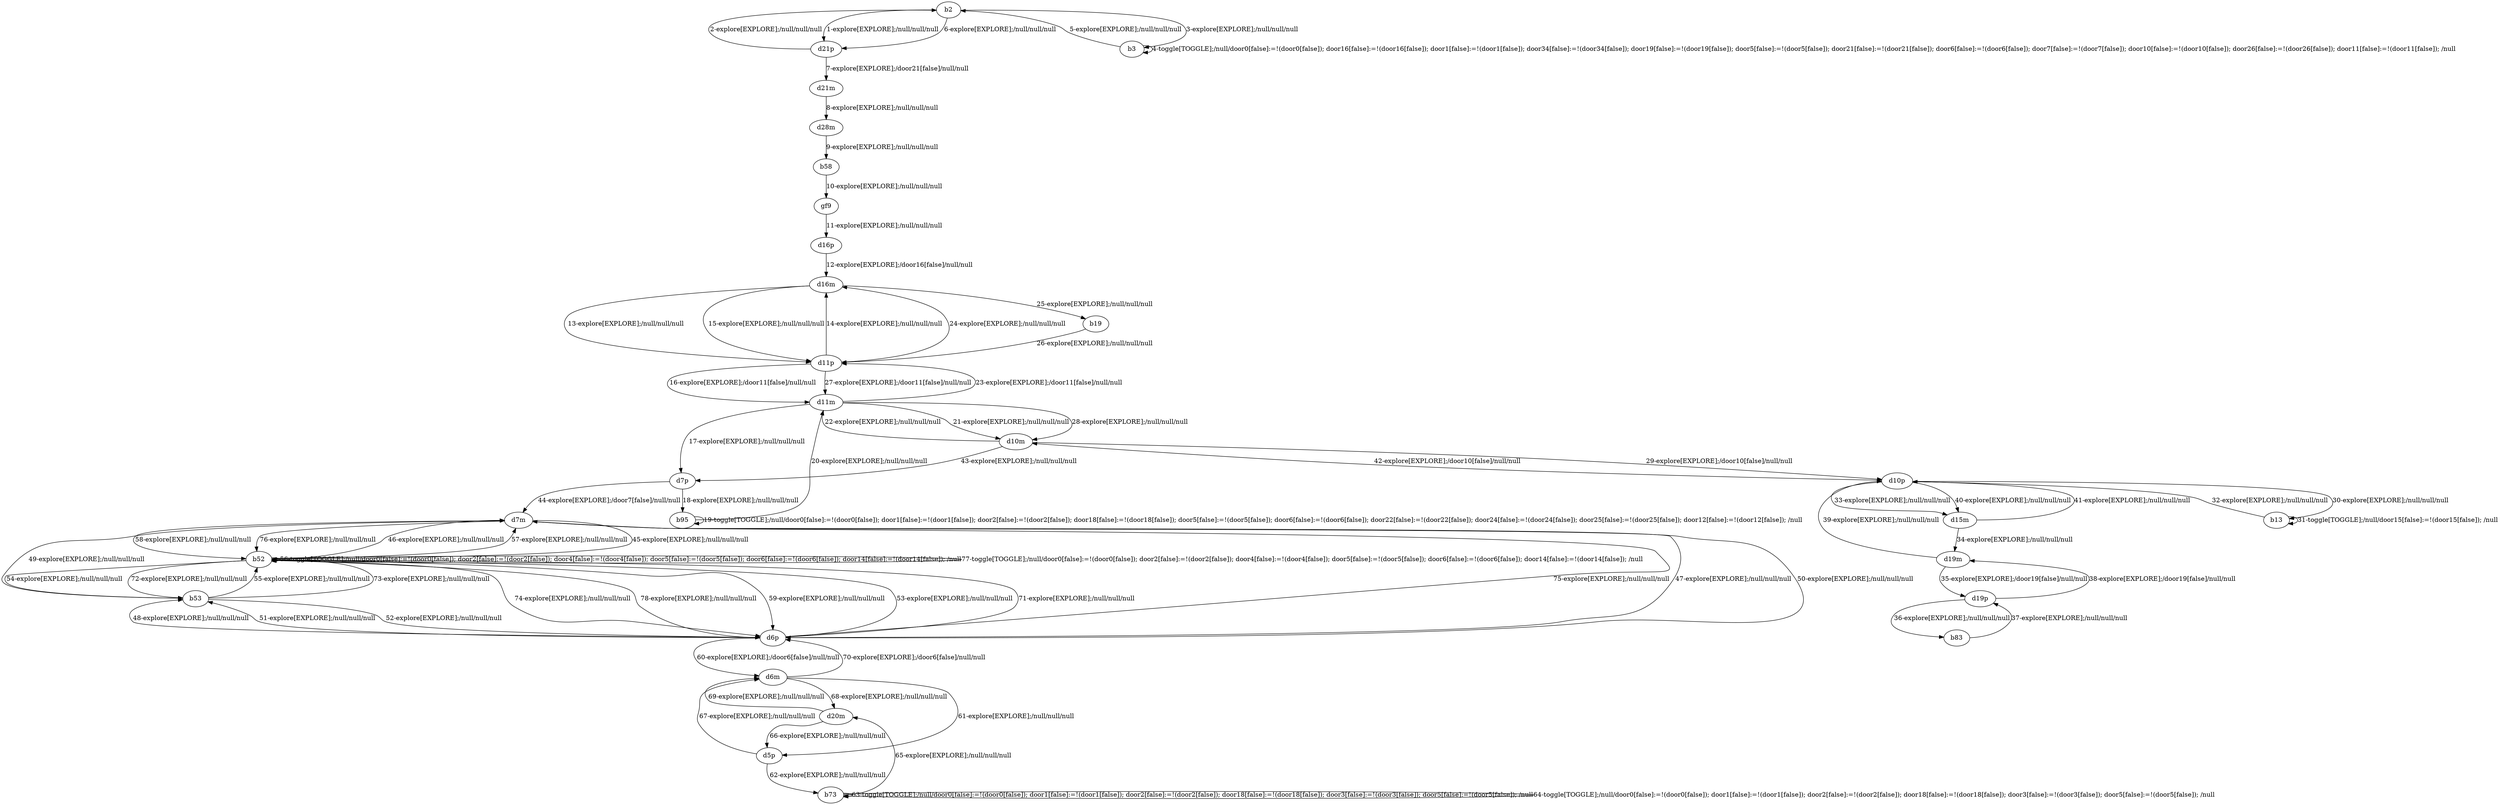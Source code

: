 # Total number of goals covered by this test: 2
# b73 --> d20m
# b83 --> d19p

digraph g {
"b2" -> "d21p" [label = "1-explore[EXPLORE];/null/null/null"];
"d21p" -> "b2" [label = "2-explore[EXPLORE];/null/null/null"];
"b2" -> "b3" [label = "3-explore[EXPLORE];/null/null/null"];
"b3" -> "b3" [label = "4-toggle[TOGGLE];/null/door0[false]:=!(door0[false]); door16[false]:=!(door16[false]); door1[false]:=!(door1[false]); door34[false]:=!(door34[false]); door19[false]:=!(door19[false]); door5[false]:=!(door5[false]); door21[false]:=!(door21[false]); door6[false]:=!(door6[false]); door7[false]:=!(door7[false]); door10[false]:=!(door10[false]); door26[false]:=!(door26[false]); door11[false]:=!(door11[false]); /null"];
"b3" -> "b2" [label = "5-explore[EXPLORE];/null/null/null"];
"b2" -> "d21p" [label = "6-explore[EXPLORE];/null/null/null"];
"d21p" -> "d21m" [label = "7-explore[EXPLORE];/door21[false]/null/null"];
"d21m" -> "d28m" [label = "8-explore[EXPLORE];/null/null/null"];
"d28m" -> "b58" [label = "9-explore[EXPLORE];/null/null/null"];
"b58" -> "gf9" [label = "10-explore[EXPLORE];/null/null/null"];
"gf9" -> "d16p" [label = "11-explore[EXPLORE];/null/null/null"];
"d16p" -> "d16m" [label = "12-explore[EXPLORE];/door16[false]/null/null"];
"d16m" -> "d11p" [label = "13-explore[EXPLORE];/null/null/null"];
"d11p" -> "d16m" [label = "14-explore[EXPLORE];/null/null/null"];
"d16m" -> "d11p" [label = "15-explore[EXPLORE];/null/null/null"];
"d11p" -> "d11m" [label = "16-explore[EXPLORE];/door11[false]/null/null"];
"d11m" -> "d7p" [label = "17-explore[EXPLORE];/null/null/null"];
"d7p" -> "b95" [label = "18-explore[EXPLORE];/null/null/null"];
"b95" -> "b95" [label = "19-toggle[TOGGLE];/null/door0[false]:=!(door0[false]); door1[false]:=!(door1[false]); door2[false]:=!(door2[false]); door18[false]:=!(door18[false]); door5[false]:=!(door5[false]); door6[false]:=!(door6[false]); door22[false]:=!(door22[false]); door24[false]:=!(door24[false]); door25[false]:=!(door25[false]); door12[false]:=!(door12[false]); /null"];
"b95" -> "d11m" [label = "20-explore[EXPLORE];/null/null/null"];
"d11m" -> "d10m" [label = "21-explore[EXPLORE];/null/null/null"];
"d10m" -> "d11m" [label = "22-explore[EXPLORE];/null/null/null"];
"d11m" -> "d11p" [label = "23-explore[EXPLORE];/door11[false]/null/null"];
"d11p" -> "d16m" [label = "24-explore[EXPLORE];/null/null/null"];
"d16m" -> "b19" [label = "25-explore[EXPLORE];/null/null/null"];
"b19" -> "d11p" [label = "26-explore[EXPLORE];/null/null/null"];
"d11p" -> "d11m" [label = "27-explore[EXPLORE];/door11[false]/null/null"];
"d11m" -> "d10m" [label = "28-explore[EXPLORE];/null/null/null"];
"d10m" -> "d10p" [label = "29-explore[EXPLORE];/door10[false]/null/null"];
"d10p" -> "b13" [label = "30-explore[EXPLORE];/null/null/null"];
"b13" -> "b13" [label = "31-toggle[TOGGLE];/null/door15[false]:=!(door15[false]); /null"];
"b13" -> "d10p" [label = "32-explore[EXPLORE];/null/null/null"];
"d10p" -> "d15m" [label = "33-explore[EXPLORE];/null/null/null"];
"d15m" -> "d19m" [label = "34-explore[EXPLORE];/null/null/null"];
"d19m" -> "d19p" [label = "35-explore[EXPLORE];/door19[false]/null/null"];
"d19p" -> "b83" [label = "36-explore[EXPLORE];/null/null/null"];
"b83" -> "d19p" [label = "37-explore[EXPLORE];/null/null/null"];
"d19p" -> "d19m" [label = "38-explore[EXPLORE];/door19[false]/null/null"];
"d19m" -> "d10p" [label = "39-explore[EXPLORE];/null/null/null"];
"d10p" -> "d15m" [label = "40-explore[EXPLORE];/null/null/null"];
"d15m" -> "d10p" [label = "41-explore[EXPLORE];/null/null/null"];
"d10p" -> "d10m" [label = "42-explore[EXPLORE];/door10[false]/null/null"];
"d10m" -> "d7p" [label = "43-explore[EXPLORE];/null/null/null"];
"d7p" -> "d7m" [label = "44-explore[EXPLORE];/door7[false]/null/null"];
"d7m" -> "b52" [label = "45-explore[EXPLORE];/null/null/null"];
"b52" -> "d7m" [label = "46-explore[EXPLORE];/null/null/null"];
"d7m" -> "d6p" [label = "47-explore[EXPLORE];/null/null/null"];
"d6p" -> "b53" [label = "48-explore[EXPLORE];/null/null/null"];
"b53" -> "d7m" [label = "49-explore[EXPLORE];/null/null/null"];
"d7m" -> "d6p" [label = "50-explore[EXPLORE];/null/null/null"];
"d6p" -> "b53" [label = "51-explore[EXPLORE];/null/null/null"];
"b53" -> "d6p" [label = "52-explore[EXPLORE];/null/null/null"];
"d6p" -> "b52" [label = "53-explore[EXPLORE];/null/null/null"];
"b52" -> "b53" [label = "54-explore[EXPLORE];/null/null/null"];
"b53" -> "b52" [label = "55-explore[EXPLORE];/null/null/null"];
"b52" -> "b52" [label = "56-toggle[TOGGLE];/null/door0[false]:=!(door0[false]); door2[false]:=!(door2[false]); door4[false]:=!(door4[false]); door5[false]:=!(door5[false]); door6[false]:=!(door6[false]); door14[false]:=!(door14[false]); /null"];
"b52" -> "d7m" [label = "57-explore[EXPLORE];/null/null/null"];
"d7m" -> "b52" [label = "58-explore[EXPLORE];/null/null/null"];
"b52" -> "d6p" [label = "59-explore[EXPLORE];/null/null/null"];
"d6p" -> "d6m" [label = "60-explore[EXPLORE];/door6[false]/null/null"];
"d6m" -> "d5p" [label = "61-explore[EXPLORE];/null/null/null"];
"d5p" -> "b73" [label = "62-explore[EXPLORE];/null/null/null"];
"b73" -> "b73" [label = "63-toggle[TOGGLE];/null/door0[false]:=!(door0[false]); door1[false]:=!(door1[false]); door2[false]:=!(door2[false]); door18[false]:=!(door18[false]); door3[false]:=!(door3[false]); door5[false]:=!(door5[false]); /null"];
"b73" -> "b73" [label = "64-toggle[TOGGLE];/null/door0[false]:=!(door0[false]); door1[false]:=!(door1[false]); door2[false]:=!(door2[false]); door18[false]:=!(door18[false]); door3[false]:=!(door3[false]); door5[false]:=!(door5[false]); /null"];
"b73" -> "d20m" [label = "65-explore[EXPLORE];/null/null/null"];
"d20m" -> "d5p" [label = "66-explore[EXPLORE];/null/null/null"];
"d5p" -> "d6m" [label = "67-explore[EXPLORE];/null/null/null"];
"d6m" -> "d20m" [label = "68-explore[EXPLORE];/null/null/null"];
"d20m" -> "d6m" [label = "69-explore[EXPLORE];/null/null/null"];
"d6m" -> "d6p" [label = "70-explore[EXPLORE];/door6[false]/null/null"];
"d6p" -> "b52" [label = "71-explore[EXPLORE];/null/null/null"];
"b52" -> "b53" [label = "72-explore[EXPLORE];/null/null/null"];
"b53" -> "b52" [label = "73-explore[EXPLORE];/null/null/null"];
"b52" -> "d6p" [label = "74-explore[EXPLORE];/null/null/null"];
"d6p" -> "d7m" [label = "75-explore[EXPLORE];/null/null/null"];
"d7m" -> "b52" [label = "76-explore[EXPLORE];/null/null/null"];
"b52" -> "b52" [label = "77-toggle[TOGGLE];/null/door0[false]:=!(door0[false]); door2[false]:=!(door2[false]); door4[false]:=!(door4[false]); door5[false]:=!(door5[false]); door6[false]:=!(door6[false]); door14[false]:=!(door14[false]); /null"];
"b52" -> "d6p" [label = "78-explore[EXPLORE];/null/null/null"];
}